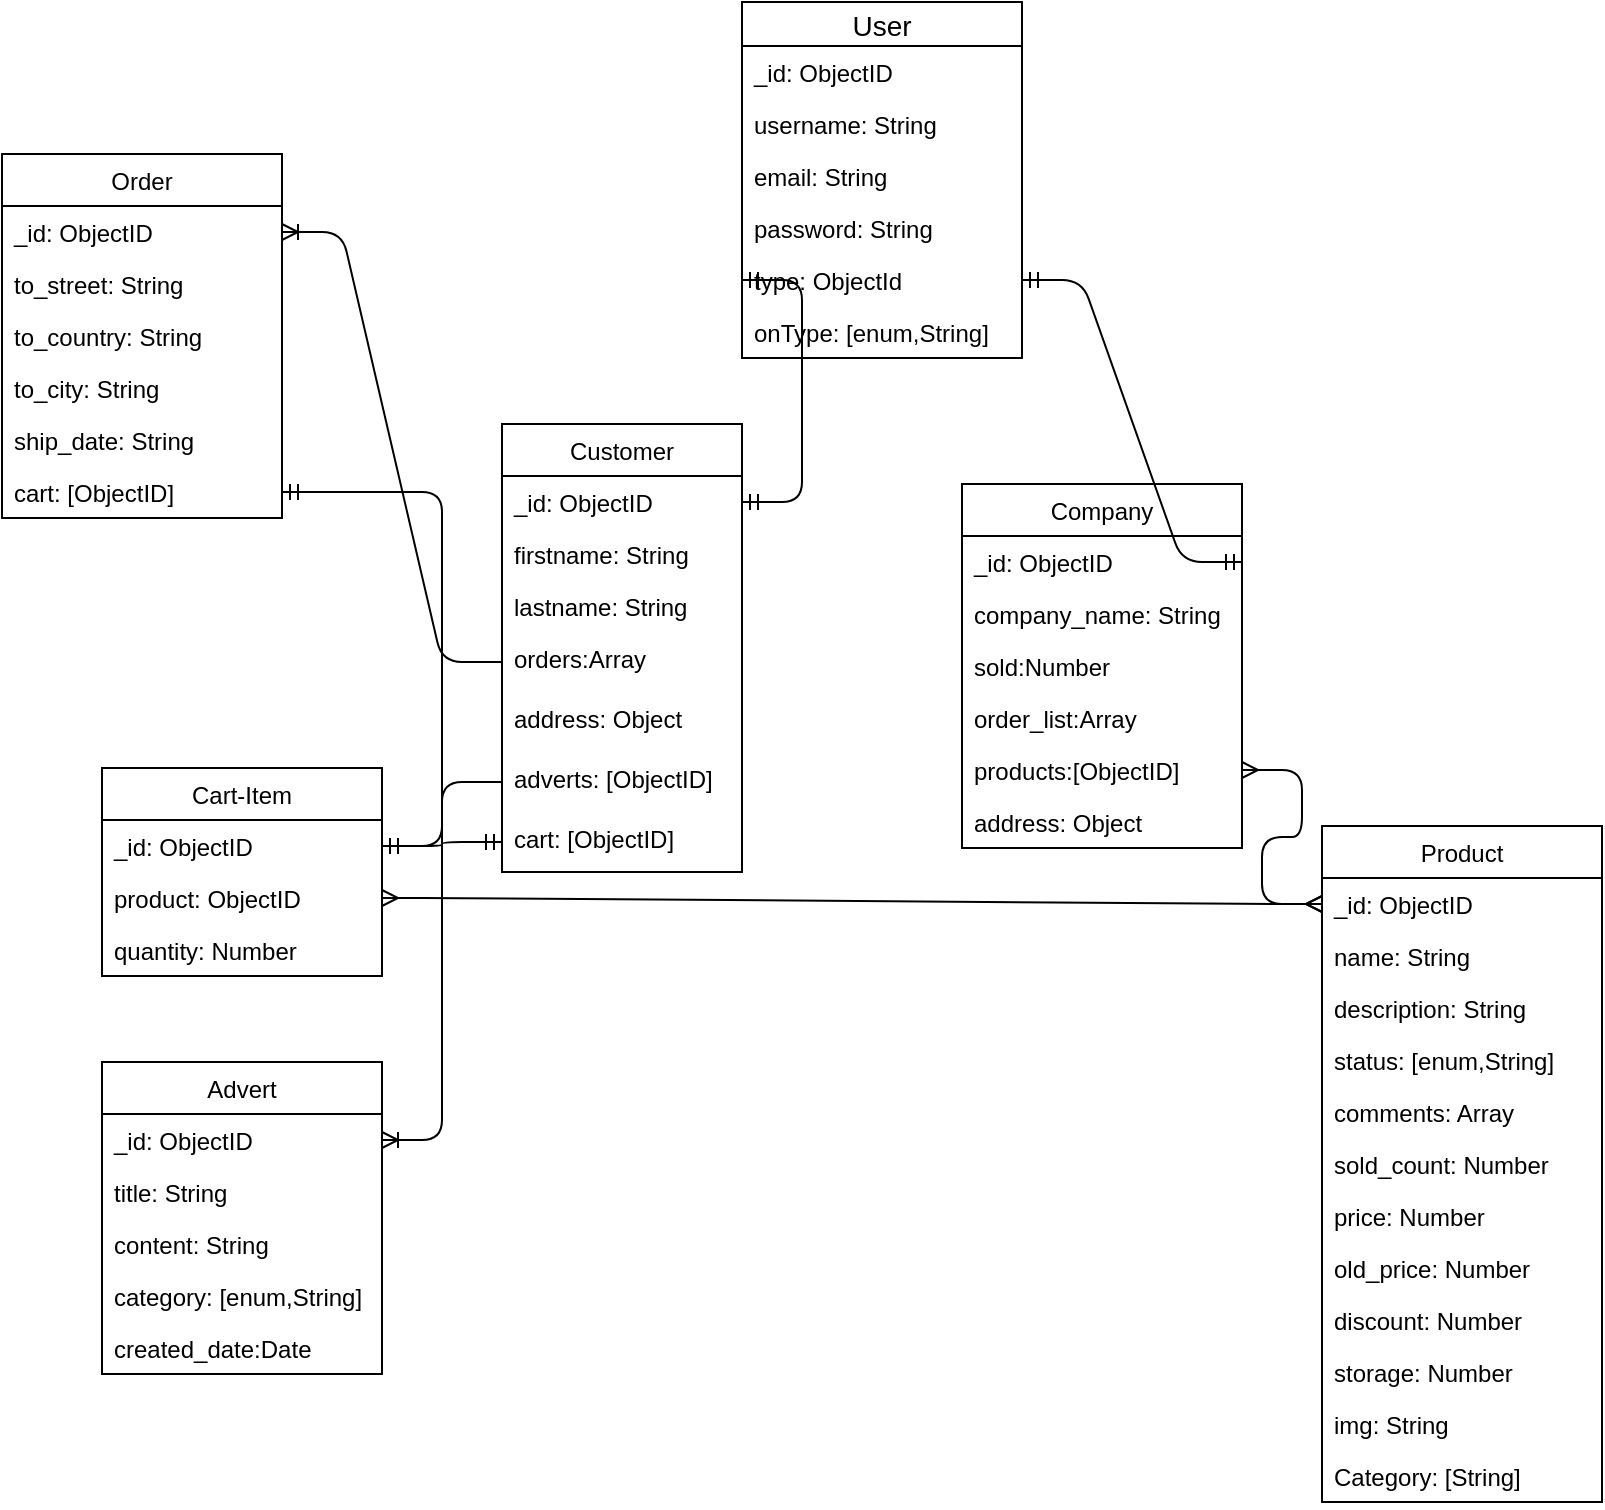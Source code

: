 <mxfile version="12.1.3" type="device" pages="1"><diagram id="M079KrcDynYHEZEhlE2z" name="Page-1"><mxGraphModel dx="1463" dy="829" grid="1" gridSize="10" guides="1" tooltips="1" connect="1" arrows="1" fold="1" page="1" pageScale="1" pageWidth="827" pageHeight="1169" math="0" shadow="0"><root><mxCell id="0"/><mxCell id="1" parent="0"/><mxCell id="_biqHGgoAqrTCJSrqjTK-1" value="User" style="swimlane;fontStyle=0;childLayout=stackLayout;horizontal=1;startSize=22;fillColor=none;horizontalStack=0;resizeParent=1;resizeParentMax=0;resizeLast=0;collapsible=1;marginBottom=0;swimlaneFillColor=#ffffff;align=center;fontSize=14;strokeWidth=1;" parent="1" vertex="1"><mxGeometry x="390" y="50" width="140" height="178" as="geometry"><mxRectangle x="120" y="100" width="60" height="22" as="alternateBounds"/></mxGeometry></mxCell><mxCell id="_biqHGgoAqrTCJSrqjTK-2" value="_id: ObjectID" style="text;strokeColor=none;fillColor=none;spacingLeft=4;spacingRight=4;overflow=hidden;rotatable=0;points=[[0,0.5],[1,0.5]];portConstraint=eastwest;fontSize=12;strokeWidth=1;" parent="_biqHGgoAqrTCJSrqjTK-1" vertex="1"><mxGeometry y="22" width="140" height="26" as="geometry"/></mxCell><mxCell id="_biqHGgoAqrTCJSrqjTK-3" value="username: String" style="text;strokeColor=none;fillColor=none;spacingLeft=4;spacingRight=4;overflow=hidden;rotatable=0;points=[[0,0.5],[1,0.5]];portConstraint=eastwest;fontSize=12;strokeWidth=1;" parent="_biqHGgoAqrTCJSrqjTK-1" vertex="1"><mxGeometry y="48" width="140" height="26" as="geometry"/></mxCell><mxCell id="_biqHGgoAqrTCJSrqjTK-4" value="email: String&#10;" style="text;strokeColor=none;fillColor=none;spacingLeft=4;spacingRight=4;overflow=hidden;rotatable=0;points=[[0,0.5],[1,0.5]];portConstraint=eastwest;fontSize=12;strokeWidth=1;" parent="_biqHGgoAqrTCJSrqjTK-1" vertex="1"><mxGeometry y="74" width="140" height="26" as="geometry"/></mxCell><mxCell id="_biqHGgoAqrTCJSrqjTK-5" value="password: String" style="text;strokeColor=none;fillColor=none;spacingLeft=4;spacingRight=4;overflow=hidden;rotatable=0;points=[[0,0.5],[1,0.5]];portConstraint=eastwest;fontSize=12;strokeWidth=1;" parent="_biqHGgoAqrTCJSrqjTK-1" vertex="1"><mxGeometry y="100" width="140" height="26" as="geometry"/></mxCell><mxCell id="_biqHGgoAqrTCJSrqjTK-6" value="type: ObjectId " style="text;strokeColor=none;fillColor=none;spacingLeft=4;spacingRight=4;overflow=hidden;rotatable=0;points=[[0,0.5],[1,0.5]];portConstraint=eastwest;fontSize=12;strokeWidth=1;" parent="_biqHGgoAqrTCJSrqjTK-1" vertex="1"><mxGeometry y="126" width="140" height="26" as="geometry"/></mxCell><mxCell id="U8p-mIalLHbtavxRSzPK-9" value="onType: [enum,String]" style="text;strokeColor=none;fillColor=none;spacingLeft=4;spacingRight=4;overflow=hidden;rotatable=0;points=[[0,0.5],[1,0.5]];portConstraint=eastwest;fontSize=12;strokeWidth=1;" vertex="1" parent="_biqHGgoAqrTCJSrqjTK-1"><mxGeometry y="152" width="140" height="26" as="geometry"/></mxCell><mxCell id="_biqHGgoAqrTCJSrqjTK-12" value="Company" style="swimlane;fontStyle=0;childLayout=stackLayout;horizontal=1;startSize=26;fillColor=none;horizontalStack=0;resizeParent=1;resizeParentMax=0;resizeLast=0;collapsible=1;marginBottom=0;strokeWidth=1;" parent="1" vertex="1"><mxGeometry x="500" y="291" width="140" height="182" as="geometry"/></mxCell><mxCell id="_biqHGgoAqrTCJSrqjTK-13" value="_id: ObjectID" style="text;strokeColor=none;fillColor=none;align=left;verticalAlign=top;spacingLeft=4;spacingRight=4;overflow=hidden;rotatable=0;points=[[0,0.5],[1,0.5]];portConstraint=eastwest;strokeWidth=1;" parent="_biqHGgoAqrTCJSrqjTK-12" vertex="1"><mxGeometry y="26" width="140" height="26" as="geometry"/></mxCell><mxCell id="_biqHGgoAqrTCJSrqjTK-14" value="company_name: String" style="text;strokeColor=none;fillColor=none;align=left;verticalAlign=top;spacingLeft=4;spacingRight=4;overflow=hidden;rotatable=0;points=[[0,0.5],[1,0.5]];portConstraint=eastwest;strokeWidth=1;" parent="_biqHGgoAqrTCJSrqjTK-12" vertex="1"><mxGeometry y="52" width="140" height="26" as="geometry"/></mxCell><mxCell id="_biqHGgoAqrTCJSrqjTK-27" value="sold:Number" style="text;strokeColor=none;fillColor=none;align=left;verticalAlign=top;spacingLeft=4;spacingRight=4;overflow=hidden;rotatable=0;points=[[0,0.5],[1,0.5]];portConstraint=eastwest;strokeWidth=1;" parent="_biqHGgoAqrTCJSrqjTK-12" vertex="1"><mxGeometry y="78" width="140" height="26" as="geometry"/></mxCell><mxCell id="_biqHGgoAqrTCJSrqjTK-16" value="order_list:Array" style="text;strokeColor=none;fillColor=none;align=left;verticalAlign=top;spacingLeft=4;spacingRight=4;overflow=hidden;rotatable=0;points=[[0,0.5],[1,0.5]];portConstraint=eastwest;strokeWidth=1;" parent="_biqHGgoAqrTCJSrqjTK-12" vertex="1"><mxGeometry y="104" width="140" height="26" as="geometry"/></mxCell><mxCell id="_biqHGgoAqrTCJSrqjTK-17" value="products:[ObjectID]" style="text;strokeColor=none;fillColor=none;align=left;verticalAlign=top;spacingLeft=4;spacingRight=4;overflow=hidden;rotatable=0;points=[[0,0.5],[1,0.5]];portConstraint=eastwest;strokeWidth=1;" parent="_biqHGgoAqrTCJSrqjTK-12" vertex="1"><mxGeometry y="130" width="140" height="26" as="geometry"/></mxCell><mxCell id="_biqHGgoAqrTCJSrqjTK-42" value="address: Object" style="text;strokeColor=none;fillColor=none;align=left;verticalAlign=top;spacingLeft=4;spacingRight=4;overflow=hidden;rotatable=0;points=[[0,0.5],[1,0.5]];portConstraint=eastwest;strokeWidth=1;" parent="_biqHGgoAqrTCJSrqjTK-12" vertex="1"><mxGeometry y="156" width="140" height="26" as="geometry"/></mxCell><mxCell id="_biqHGgoAqrTCJSrqjTK-20" value="Customer" style="swimlane;fontStyle=0;childLayout=stackLayout;horizontal=1;startSize=26;fillColor=none;horizontalStack=0;resizeParent=1;resizeParentMax=0;resizeLast=0;collapsible=1;marginBottom=0;strokeWidth=1;" parent="1" vertex="1"><mxGeometry x="270" y="261" width="120" height="224" as="geometry"/></mxCell><mxCell id="_biqHGgoAqrTCJSrqjTK-21" value="_id: ObjectID" style="text;strokeColor=none;fillColor=none;align=left;verticalAlign=top;spacingLeft=4;spacingRight=4;overflow=hidden;rotatable=0;points=[[0,0.5],[1,0.5]];portConstraint=eastwest;" parent="_biqHGgoAqrTCJSrqjTK-20" vertex="1"><mxGeometry y="26" width="120" height="26" as="geometry"/></mxCell><mxCell id="_biqHGgoAqrTCJSrqjTK-22" value="firstname: String" style="text;strokeColor=none;fillColor=none;align=left;verticalAlign=top;spacingLeft=4;spacingRight=4;overflow=hidden;rotatable=0;points=[[0,0.5],[1,0.5]];portConstraint=eastwest;" parent="_biqHGgoAqrTCJSrqjTK-20" vertex="1"><mxGeometry y="52" width="120" height="26" as="geometry"/></mxCell><mxCell id="_biqHGgoAqrTCJSrqjTK-23" value="lastname: String" style="text;strokeColor=none;fillColor=none;align=left;verticalAlign=top;spacingLeft=4;spacingRight=4;overflow=hidden;rotatable=0;points=[[0,0.5],[1,0.5]];portConstraint=eastwest;" parent="_biqHGgoAqrTCJSrqjTK-20" vertex="1"><mxGeometry y="78" width="120" height="26" as="geometry"/></mxCell><mxCell id="_biqHGgoAqrTCJSrqjTK-24" value="orders:Array" style="text;strokeColor=none;fillColor=none;align=left;verticalAlign=top;spacingLeft=4;spacingRight=4;overflow=hidden;rotatable=0;points=[[0,0.5],[1,0.5]];portConstraint=eastwest;" parent="_biqHGgoAqrTCJSrqjTK-20" vertex="1"><mxGeometry y="104" width="120" height="30" as="geometry"/></mxCell><mxCell id="_biqHGgoAqrTCJSrqjTK-41" value="address: Object" style="text;strokeColor=none;fillColor=none;align=left;verticalAlign=top;spacingLeft=4;spacingRight=4;overflow=hidden;rotatable=0;points=[[0,0.5],[1,0.5]];portConstraint=eastwest;" parent="_biqHGgoAqrTCJSrqjTK-20" vertex="1"><mxGeometry y="134" width="120" height="30" as="geometry"/></mxCell><mxCell id="_biqHGgoAqrTCJSrqjTK-88" value="adverts: [ObjectID]" style="text;strokeColor=none;fillColor=none;align=left;verticalAlign=top;spacingLeft=4;spacingRight=4;overflow=hidden;rotatable=0;points=[[0,0.5],[1,0.5]];portConstraint=eastwest;" parent="_biqHGgoAqrTCJSrqjTK-20" vertex="1"><mxGeometry y="164" width="120" height="30" as="geometry"/></mxCell><mxCell id="U8p-mIalLHbtavxRSzPK-2" value="cart: [ObjectID]" style="text;strokeColor=none;fillColor=none;align=left;verticalAlign=top;spacingLeft=4;spacingRight=4;overflow=hidden;rotatable=0;points=[[0,0.5],[1,0.5]];portConstraint=eastwest;" vertex="1" parent="_biqHGgoAqrTCJSrqjTK-20"><mxGeometry y="194" width="120" height="30" as="geometry"/></mxCell><mxCell id="_biqHGgoAqrTCJSrqjTK-44" value="Order" style="swimlane;fontStyle=0;childLayout=stackLayout;horizontal=1;startSize=26;fillColor=none;horizontalStack=0;resizeParent=1;resizeParentMax=0;resizeLast=0;collapsible=1;marginBottom=0;strokeWidth=1;" parent="1" vertex="1"><mxGeometry x="20" y="126" width="140" height="182" as="geometry"/></mxCell><mxCell id="_biqHGgoAqrTCJSrqjTK-45" value="_id: ObjectID" style="text;strokeColor=none;fillColor=none;align=left;verticalAlign=top;spacingLeft=4;spacingRight=4;overflow=hidden;rotatable=0;points=[[0,0.5],[1,0.5]];portConstraint=eastwest;" parent="_biqHGgoAqrTCJSrqjTK-44" vertex="1"><mxGeometry y="26" width="140" height="26" as="geometry"/></mxCell><mxCell id="_biqHGgoAqrTCJSrqjTK-47" value="to_street: String" style="text;strokeColor=none;fillColor=none;align=left;verticalAlign=top;spacingLeft=4;spacingRight=4;overflow=hidden;rotatable=0;points=[[0,0.5],[1,0.5]];portConstraint=eastwest;" parent="_biqHGgoAqrTCJSrqjTK-44" vertex="1"><mxGeometry y="52" width="140" height="26" as="geometry"/></mxCell><mxCell id="_biqHGgoAqrTCJSrqjTK-74" value="to_country: String" style="text;strokeColor=none;fillColor=none;align=left;verticalAlign=top;spacingLeft=4;spacingRight=4;overflow=hidden;rotatable=0;points=[[0,0.5],[1,0.5]];portConstraint=eastwest;" parent="_biqHGgoAqrTCJSrqjTK-44" vertex="1"><mxGeometry y="78" width="140" height="26" as="geometry"/></mxCell><mxCell id="_biqHGgoAqrTCJSrqjTK-76" value="to_city: String" style="text;strokeColor=none;fillColor=none;align=left;verticalAlign=top;spacingLeft=4;spacingRight=4;overflow=hidden;rotatable=0;points=[[0,0.5],[1,0.5]];portConstraint=eastwest;" parent="_biqHGgoAqrTCJSrqjTK-44" vertex="1"><mxGeometry y="104" width="140" height="26" as="geometry"/></mxCell><mxCell id="_biqHGgoAqrTCJSrqjTK-77" value="ship_date: String" style="text;strokeColor=none;fillColor=none;align=left;verticalAlign=top;spacingLeft=4;spacingRight=4;overflow=hidden;rotatable=0;points=[[0,0.5],[1,0.5]];portConstraint=eastwest;" parent="_biqHGgoAqrTCJSrqjTK-44" vertex="1"><mxGeometry y="130" width="140" height="26" as="geometry"/></mxCell><mxCell id="_biqHGgoAqrTCJSrqjTK-79" value="cart: [ObjectID]" style="text;strokeColor=none;fillColor=none;align=left;verticalAlign=top;spacingLeft=4;spacingRight=4;overflow=hidden;rotatable=0;points=[[0,0.5],[1,0.5]];portConstraint=eastwest;" parent="_biqHGgoAqrTCJSrqjTK-44" vertex="1"><mxGeometry y="156" width="140" height="26" as="geometry"/></mxCell><mxCell id="_biqHGgoAqrTCJSrqjTK-48" value="Product" style="swimlane;fontStyle=0;childLayout=stackLayout;horizontal=1;startSize=26;fillColor=none;horizontalStack=0;resizeParent=1;resizeParentMax=0;resizeLast=0;collapsible=1;marginBottom=0;strokeWidth=1;" parent="1" vertex="1"><mxGeometry x="680" y="462" width="140" height="338" as="geometry"/></mxCell><mxCell id="_biqHGgoAqrTCJSrqjTK-49" value="_id: ObjectID" style="text;strokeColor=none;fillColor=none;align=left;verticalAlign=top;spacingLeft=4;spacingRight=4;overflow=hidden;rotatable=0;points=[[0,0.5],[1,0.5]];portConstraint=eastwest;" parent="_biqHGgoAqrTCJSrqjTK-48" vertex="1"><mxGeometry y="26" width="140" height="26" as="geometry"/></mxCell><mxCell id="_biqHGgoAqrTCJSrqjTK-50" value="name: String" style="text;strokeColor=none;fillColor=none;align=left;verticalAlign=top;spacingLeft=4;spacingRight=4;overflow=hidden;rotatable=0;points=[[0,0.5],[1,0.5]];portConstraint=eastwest;" parent="_biqHGgoAqrTCJSrqjTK-48" vertex="1"><mxGeometry y="52" width="140" height="26" as="geometry"/></mxCell><mxCell id="_biqHGgoAqrTCJSrqjTK-51" value="description: String" style="text;strokeColor=none;fillColor=none;align=left;verticalAlign=top;spacingLeft=4;spacingRight=4;overflow=hidden;rotatable=0;points=[[0,0.5],[1,0.5]];portConstraint=eastwest;" parent="_biqHGgoAqrTCJSrqjTK-48" vertex="1"><mxGeometry y="78" width="140" height="26" as="geometry"/></mxCell><mxCell id="_biqHGgoAqrTCJSrqjTK-70" value="status: [enum,String]" style="text;strokeColor=none;fillColor=none;align=left;verticalAlign=top;spacingLeft=4;spacingRight=4;overflow=hidden;rotatable=0;points=[[0,0.5],[1,0.5]];portConstraint=eastwest;" parent="_biqHGgoAqrTCJSrqjTK-48" vertex="1"><mxGeometry y="104" width="140" height="26" as="geometry"/></mxCell><mxCell id="_biqHGgoAqrTCJSrqjTK-71" value="comments: Array" style="text;strokeColor=none;fillColor=none;align=left;verticalAlign=top;spacingLeft=4;spacingRight=4;overflow=hidden;rotatable=0;points=[[0,0.5],[1,0.5]];portConstraint=eastwest;" parent="_biqHGgoAqrTCJSrqjTK-48" vertex="1"><mxGeometry y="130" width="140" height="26" as="geometry"/></mxCell><mxCell id="_biqHGgoAqrTCJSrqjTK-72" value="sold_count: Number" style="text;strokeColor=none;fillColor=none;align=left;verticalAlign=top;spacingLeft=4;spacingRight=4;overflow=hidden;rotatable=0;points=[[0,0.5],[1,0.5]];portConstraint=eastwest;" parent="_biqHGgoAqrTCJSrqjTK-48" vertex="1"><mxGeometry y="156" width="140" height="26" as="geometry"/></mxCell><mxCell id="_biqHGgoAqrTCJSrqjTK-73" value="price: Number" style="text;strokeColor=none;fillColor=none;align=left;verticalAlign=top;spacingLeft=4;spacingRight=4;overflow=hidden;rotatable=0;points=[[0,0.5],[1,0.5]];portConstraint=eastwest;" parent="_biqHGgoAqrTCJSrqjTK-48" vertex="1"><mxGeometry y="182" width="140" height="26" as="geometry"/></mxCell><mxCell id="U8p-mIalLHbtavxRSzPK-4" value="old_price: Number" style="text;strokeColor=none;fillColor=none;align=left;verticalAlign=top;spacingLeft=4;spacingRight=4;overflow=hidden;rotatable=0;points=[[0,0.5],[1,0.5]];portConstraint=eastwest;" vertex="1" parent="_biqHGgoAqrTCJSrqjTK-48"><mxGeometry y="208" width="140" height="26" as="geometry"/></mxCell><mxCell id="U8p-mIalLHbtavxRSzPK-5" value="discount: Number" style="text;strokeColor=none;fillColor=none;align=left;verticalAlign=top;spacingLeft=4;spacingRight=4;overflow=hidden;rotatable=0;points=[[0,0.5],[1,0.5]];portConstraint=eastwest;" vertex="1" parent="_biqHGgoAqrTCJSrqjTK-48"><mxGeometry y="234" width="140" height="26" as="geometry"/></mxCell><mxCell id="U8p-mIalLHbtavxRSzPK-6" value="storage: Number" style="text;strokeColor=none;fillColor=none;align=left;verticalAlign=top;spacingLeft=4;spacingRight=4;overflow=hidden;rotatable=0;points=[[0,0.5],[1,0.5]];portConstraint=eastwest;" vertex="1" parent="_biqHGgoAqrTCJSrqjTK-48"><mxGeometry y="260" width="140" height="26" as="geometry"/></mxCell><mxCell id="U8p-mIalLHbtavxRSzPK-7" value="img: String" style="text;strokeColor=none;fillColor=none;align=left;verticalAlign=top;spacingLeft=4;spacingRight=4;overflow=hidden;rotatable=0;points=[[0,0.5],[1,0.5]];portConstraint=eastwest;" vertex="1" parent="_biqHGgoAqrTCJSrqjTK-48"><mxGeometry y="286" width="140" height="26" as="geometry"/></mxCell><mxCell id="U8p-mIalLHbtavxRSzPK-8" value="Category: [String]" style="text;strokeColor=none;fillColor=none;align=left;verticalAlign=top;spacingLeft=4;spacingRight=4;overflow=hidden;rotatable=0;points=[[0,0.5],[1,0.5]];portConstraint=eastwest;" vertex="1" parent="_biqHGgoAqrTCJSrqjTK-48"><mxGeometry y="312" width="140" height="26" as="geometry"/></mxCell><mxCell id="_biqHGgoAqrTCJSrqjTK-61" value="Cart-Item" style="swimlane;fontStyle=0;childLayout=stackLayout;horizontal=1;startSize=26;fillColor=none;horizontalStack=0;resizeParent=1;resizeParentMax=0;resizeLast=0;collapsible=1;marginBottom=0;strokeWidth=1;" parent="1" vertex="1"><mxGeometry x="70" y="433" width="140" height="104" as="geometry"/></mxCell><mxCell id="_biqHGgoAqrTCJSrqjTK-62" value="_id: ObjectID" style="text;strokeColor=none;fillColor=none;align=left;verticalAlign=top;spacingLeft=4;spacingRight=4;overflow=hidden;rotatable=0;points=[[0,0.5],[1,0.5]];portConstraint=eastwest;" parent="_biqHGgoAqrTCJSrqjTK-61" vertex="1"><mxGeometry y="26" width="140" height="26" as="geometry"/></mxCell><mxCell id="_biqHGgoAqrTCJSrqjTK-63" value="product: ObjectID" style="text;strokeColor=none;fillColor=none;align=left;verticalAlign=top;spacingLeft=4;spacingRight=4;overflow=hidden;rotatable=0;points=[[0,0.5],[1,0.5]];portConstraint=eastwest;" parent="_biqHGgoAqrTCJSrqjTK-61" vertex="1"><mxGeometry y="52" width="140" height="26" as="geometry"/></mxCell><mxCell id="_biqHGgoAqrTCJSrqjTK-64" value="quantity: Number" style="text;strokeColor=none;fillColor=none;align=left;verticalAlign=top;spacingLeft=4;spacingRight=4;overflow=hidden;rotatable=0;points=[[0,0.5],[1,0.5]];portConstraint=eastwest;" parent="_biqHGgoAqrTCJSrqjTK-61" vertex="1"><mxGeometry y="78" width="140" height="26" as="geometry"/></mxCell><mxCell id="_biqHGgoAqrTCJSrqjTK-65" value="Advert" style="swimlane;fontStyle=0;childLayout=stackLayout;horizontal=1;startSize=26;fillColor=none;horizontalStack=0;resizeParent=1;resizeParentMax=0;resizeLast=0;collapsible=1;marginBottom=0;strokeWidth=1;" parent="1" vertex="1"><mxGeometry x="70" y="580" width="140" height="156" as="geometry"/></mxCell><mxCell id="_biqHGgoAqrTCJSrqjTK-66" value="_id: ObjectID" style="text;strokeColor=none;fillColor=none;align=left;verticalAlign=top;spacingLeft=4;spacingRight=4;overflow=hidden;rotatable=0;points=[[0,0.5],[1,0.5]];portConstraint=eastwest;" parent="_biqHGgoAqrTCJSrqjTK-65" vertex="1"><mxGeometry y="26" width="140" height="26" as="geometry"/></mxCell><mxCell id="_biqHGgoAqrTCJSrqjTK-67" value="title: String" style="text;strokeColor=none;fillColor=none;align=left;verticalAlign=top;spacingLeft=4;spacingRight=4;overflow=hidden;rotatable=0;points=[[0,0.5],[1,0.5]];portConstraint=eastwest;" parent="_biqHGgoAqrTCJSrqjTK-65" vertex="1"><mxGeometry y="52" width="140" height="26" as="geometry"/></mxCell><mxCell id="_biqHGgoAqrTCJSrqjTK-68" value="content: String" style="text;strokeColor=none;fillColor=none;align=left;verticalAlign=top;spacingLeft=4;spacingRight=4;overflow=hidden;rotatable=0;points=[[0,0.5],[1,0.5]];portConstraint=eastwest;" parent="_biqHGgoAqrTCJSrqjTK-65" vertex="1"><mxGeometry y="78" width="140" height="26" as="geometry"/></mxCell><mxCell id="_biqHGgoAqrTCJSrqjTK-69" value="category: [enum,String]" style="text;strokeColor=none;fillColor=none;align=left;verticalAlign=top;spacingLeft=4;spacingRight=4;overflow=hidden;rotatable=0;points=[[0,0.5],[1,0.5]];portConstraint=eastwest;" parent="_biqHGgoAqrTCJSrqjTK-65" vertex="1"><mxGeometry y="104" width="140" height="26" as="geometry"/></mxCell><mxCell id="U8p-mIalLHbtavxRSzPK-1" value="created_date:Date" style="text;strokeColor=none;fillColor=none;align=left;verticalAlign=top;spacingLeft=4;spacingRight=4;overflow=hidden;rotatable=0;points=[[0,0.5],[1,0.5]];portConstraint=eastwest;" vertex="1" parent="_biqHGgoAqrTCJSrqjTK-65"><mxGeometry y="130" width="140" height="26" as="geometry"/></mxCell><mxCell id="_biqHGgoAqrTCJSrqjTK-85" value="" style="edgeStyle=entityRelationEdgeStyle;fontSize=12;html=1;endArrow=ERmandOne;startArrow=ERmandOne;entryX=0;entryY=0.5;entryDx=0;entryDy=0;exitX=1;exitY=0.5;exitDx=0;exitDy=0;" parent="1" source="_biqHGgoAqrTCJSrqjTK-21" target="_biqHGgoAqrTCJSrqjTK-6" edge="1"><mxGeometry width="100" height="100" relative="1" as="geometry"><mxPoint x="260" y="250" as="sourcePoint"/><mxPoint x="360" y="150" as="targetPoint"/></mxGeometry></mxCell><mxCell id="_biqHGgoAqrTCJSrqjTK-86" value="" style="edgeStyle=entityRelationEdgeStyle;fontSize=12;html=1;endArrow=ERmandOne;startArrow=ERmandOne;exitX=1;exitY=0.5;exitDx=0;exitDy=0;" parent="1" source="_biqHGgoAqrTCJSrqjTK-13" target="_biqHGgoAqrTCJSrqjTK-6" edge="1"><mxGeometry width="100" height="100" relative="1" as="geometry"><mxPoint x="520" y="270" as="sourcePoint"/><mxPoint x="620" y="170" as="targetPoint"/></mxGeometry></mxCell><mxCell id="_biqHGgoAqrTCJSrqjTK-90" value="" style="edgeStyle=entityRelationEdgeStyle;fontSize=12;html=1;endArrow=ERmany;startArrow=ERmany;" parent="1" source="_biqHGgoAqrTCJSrqjTK-63" target="_biqHGgoAqrTCJSrqjTK-49" edge="1"><mxGeometry width="100" height="100" relative="1" as="geometry"><mxPoint x="210" y="642" as="sourcePoint"/><mxPoint x="310" y="542" as="targetPoint"/></mxGeometry></mxCell><mxCell id="_biqHGgoAqrTCJSrqjTK-91" value="" style="edgeStyle=entityRelationEdgeStyle;fontSize=12;html=1;endArrow=ERmany;startArrow=ERmany;" parent="1" source="_biqHGgoAqrTCJSrqjTK-49" target="_biqHGgoAqrTCJSrqjTK-17" edge="1"><mxGeometry width="100" height="100" relative="1" as="geometry"><mxPoint x="620" y="478.5" as="sourcePoint"/><mxPoint x="720" y="378.5" as="targetPoint"/></mxGeometry></mxCell><mxCell id="_biqHGgoAqrTCJSrqjTK-103" value="" style="edgeStyle=entityRelationEdgeStyle;fontSize=12;html=1;endArrow=ERoneToMany;" parent="1" source="_biqHGgoAqrTCJSrqjTK-88" target="_biqHGgoAqrTCJSrqjTK-66" edge="1"><mxGeometry width="100" height="100" relative="1" as="geometry"><mxPoint x="270" y="580" as="sourcePoint"/><mxPoint x="370" y="480" as="targetPoint"/></mxGeometry></mxCell><mxCell id="_biqHGgoAqrTCJSrqjTK-104" value="" style="edgeStyle=entityRelationEdgeStyle;fontSize=12;html=1;endArrow=ERoneToMany;" parent="1" source="_biqHGgoAqrTCJSrqjTK-24" target="_biqHGgoAqrTCJSrqjTK-45" edge="1"><mxGeometry width="100" height="100" relative="1" as="geometry"><mxPoint x="160" y="430" as="sourcePoint"/><mxPoint x="260" y="330" as="targetPoint"/></mxGeometry></mxCell><mxCell id="_biqHGgoAqrTCJSrqjTK-110" value="" style="edgeStyle=entityRelationEdgeStyle;fontSize=12;html=1;endArrow=ERmandOne;startArrow=ERmandOne;" parent="1" source="_biqHGgoAqrTCJSrqjTK-62" target="_biqHGgoAqrTCJSrqjTK-79" edge="1"><mxGeometry width="100" height="100" relative="1" as="geometry"><mxPoint x="110" y="420" as="sourcePoint"/><mxPoint x="210" y="320" as="targetPoint"/></mxGeometry></mxCell><mxCell id="U8p-mIalLHbtavxRSzPK-3" value="" style="edgeStyle=entityRelationEdgeStyle;fontSize=12;html=1;endArrow=ERmandOne;startArrow=ERmandOne;" edge="1" parent="1" source="U8p-mIalLHbtavxRSzPK-2" target="_biqHGgoAqrTCJSrqjTK-62"><mxGeometry width="100" height="100" relative="1" as="geometry"><mxPoint x="20" y="860" as="sourcePoint"/><mxPoint x="120" y="760" as="targetPoint"/></mxGeometry></mxCell></root></mxGraphModel></diagram></mxfile>